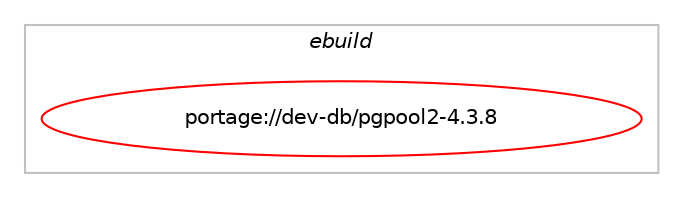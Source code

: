 digraph prolog {

# *************
# Graph options
# *************

newrank=true;
concentrate=true;
compound=true;
graph [rankdir=LR,fontname=Helvetica,fontsize=10,ranksep=1.5];#, ranksep=2.5, nodesep=0.2];
edge  [arrowhead=vee];
node  [fontname=Helvetica,fontsize=10];

# **********
# The ebuild
# **********

subgraph cluster_leftcol {
color=gray;
label=<<i>ebuild</i>>;
id [label="portage://dev-db/pgpool2-4.3.8", color=red, width=4, href="../dev-db/pgpool2-4.3.8.svg"];
}

# ****************
# The dependencies
# ****************

subgraph cluster_midcol {
color=gray;
label=<<i>dependencies</i>>;
subgraph cluster_compile {
fillcolor="#eeeeee";
style=filled;
label=<<i>compile</i>>;
# *** BEGIN UNKNOWN DEPENDENCY TYPE (TODO) ***
# id -> equal(use_conditional_group(positive,memcached,portage://dev-db/pgpool2-4.3.8,[package_dependency(portage://dev-db/pgpool2-4.3.8,install,no,dev-libs,libmemcached,none,[,,],[],[])]))
# *** END UNKNOWN DEPENDENCY TYPE (TODO) ***

# *** BEGIN UNKNOWN DEPENDENCY TYPE (TODO) ***
# id -> equal(use_conditional_group(positive,pam,portage://dev-db/pgpool2-4.3.8,[package_dependency(portage://dev-db/pgpool2-4.3.8,install,no,sys-auth,pambase,none,[,,],[],[])]))
# *** END UNKNOWN DEPENDENCY TYPE (TODO) ***

# *** BEGIN UNKNOWN DEPENDENCY TYPE (TODO) ***
# id -> equal(use_conditional_group(positive,postgres_targets_postgres12,portage://dev-db/pgpool2-4.3.8,[package_dependency(portage://dev-db/pgpool2-4.3.8,install,no,dev-db,postgresql,none,[,,],[slot(12),equal],[])]))
# *** END UNKNOWN DEPENDENCY TYPE (TODO) ***

# *** BEGIN UNKNOWN DEPENDENCY TYPE (TODO) ***
# id -> equal(use_conditional_group(positive,postgres_targets_postgres13,portage://dev-db/pgpool2-4.3.8,[package_dependency(portage://dev-db/pgpool2-4.3.8,install,no,dev-db,postgresql,none,[,,],[slot(13),equal],[])]))
# *** END UNKNOWN DEPENDENCY TYPE (TODO) ***

# *** BEGIN UNKNOWN DEPENDENCY TYPE (TODO) ***
# id -> equal(use_conditional_group(positive,postgres_targets_postgres14,portage://dev-db/pgpool2-4.3.8,[package_dependency(portage://dev-db/pgpool2-4.3.8,install,no,dev-db,postgresql,none,[,,],[slot(14),equal],[])]))
# *** END UNKNOWN DEPENDENCY TYPE (TODO) ***

# *** BEGIN UNKNOWN DEPENDENCY TYPE (TODO) ***
# id -> equal(use_conditional_group(positive,postgres_targets_postgres15,portage://dev-db/pgpool2-4.3.8,[package_dependency(portage://dev-db/pgpool2-4.3.8,install,no,dev-db,postgresql,none,[,,],[slot(15),equal],[])]))
# *** END UNKNOWN DEPENDENCY TYPE (TODO) ***

# *** BEGIN UNKNOWN DEPENDENCY TYPE (TODO) ***
# id -> equal(use_conditional_group(positive,ssl,portage://dev-db/pgpool2-4.3.8,[package_dependency(portage://dev-db/pgpool2-4.3.8,install,no,dev-libs,openssl,none,[,,],[slot(0),equal],[])]))
# *** END UNKNOWN DEPENDENCY TYPE (TODO) ***

# *** BEGIN UNKNOWN DEPENDENCY TYPE (TODO) ***
# id -> equal(package_dependency(portage://dev-db/pgpool2-4.3.8,install,no,acct-user,pgpool,none,[,,],[],[]))
# *** END UNKNOWN DEPENDENCY TYPE (TODO) ***

# *** BEGIN UNKNOWN DEPENDENCY TYPE (TODO) ***
# id -> equal(package_dependency(portage://dev-db/pgpool2-4.3.8,install,no,net-libs,libnsl,none,[,,],[slot(0),equal],[]))
# *** END UNKNOWN DEPENDENCY TYPE (TODO) ***

# *** BEGIN UNKNOWN DEPENDENCY TYPE (TODO) ***
# id -> equal(package_dependency(portage://dev-db/pgpool2-4.3.8,install,no,sys-devel,bison,none,[,,],[],[]))
# *** END UNKNOWN DEPENDENCY TYPE (TODO) ***

# *** BEGIN UNKNOWN DEPENDENCY TYPE (TODO) ***
# id -> equal(package_dependency(portage://dev-db/pgpool2-4.3.8,install,no,virtual,libcrypt,none,[,,],any_same_slot,[]))
# *** END UNKNOWN DEPENDENCY TYPE (TODO) ***

# *** BEGIN UNKNOWN DEPENDENCY TYPE (TODO) ***
# id -> equal(package_dependency(portage://dev-db/pgpool2-4.3.8,install,no,virtual,pkgconfig,none,[,,],[],[]))
# *** END UNKNOWN DEPENDENCY TYPE (TODO) ***

}
subgraph cluster_compileandrun {
fillcolor="#eeeeee";
style=filled;
label=<<i>compile and run</i>>;
}
subgraph cluster_run {
fillcolor="#eeeeee";
style=filled;
label=<<i>run</i>>;
# *** BEGIN UNKNOWN DEPENDENCY TYPE (TODO) ***
# id -> equal(use_conditional_group(positive,memcached,portage://dev-db/pgpool2-4.3.8,[package_dependency(portage://dev-db/pgpool2-4.3.8,run,no,dev-libs,libmemcached,none,[,,],[],[])]))
# *** END UNKNOWN DEPENDENCY TYPE (TODO) ***

# *** BEGIN UNKNOWN DEPENDENCY TYPE (TODO) ***
# id -> equal(use_conditional_group(positive,pam,portage://dev-db/pgpool2-4.3.8,[package_dependency(portage://dev-db/pgpool2-4.3.8,run,no,sys-auth,pambase,none,[,,],[],[])]))
# *** END UNKNOWN DEPENDENCY TYPE (TODO) ***

# *** BEGIN UNKNOWN DEPENDENCY TYPE (TODO) ***
# id -> equal(use_conditional_group(positive,postgres_targets_postgres12,portage://dev-db/pgpool2-4.3.8,[package_dependency(portage://dev-db/pgpool2-4.3.8,run,no,dev-db,postgresql,none,[,,],[slot(12),equal],[])]))
# *** END UNKNOWN DEPENDENCY TYPE (TODO) ***

# *** BEGIN UNKNOWN DEPENDENCY TYPE (TODO) ***
# id -> equal(use_conditional_group(positive,postgres_targets_postgres13,portage://dev-db/pgpool2-4.3.8,[package_dependency(portage://dev-db/pgpool2-4.3.8,run,no,dev-db,postgresql,none,[,,],[slot(13),equal],[])]))
# *** END UNKNOWN DEPENDENCY TYPE (TODO) ***

# *** BEGIN UNKNOWN DEPENDENCY TYPE (TODO) ***
# id -> equal(use_conditional_group(positive,postgres_targets_postgres14,portage://dev-db/pgpool2-4.3.8,[package_dependency(portage://dev-db/pgpool2-4.3.8,run,no,dev-db,postgresql,none,[,,],[slot(14),equal],[])]))
# *** END UNKNOWN DEPENDENCY TYPE (TODO) ***

# *** BEGIN UNKNOWN DEPENDENCY TYPE (TODO) ***
# id -> equal(use_conditional_group(positive,postgres_targets_postgres15,portage://dev-db/pgpool2-4.3.8,[package_dependency(portage://dev-db/pgpool2-4.3.8,run,no,dev-db,postgresql,none,[,,],[slot(15),equal],[])]))
# *** END UNKNOWN DEPENDENCY TYPE (TODO) ***

# *** BEGIN UNKNOWN DEPENDENCY TYPE (TODO) ***
# id -> equal(use_conditional_group(positive,ssl,portage://dev-db/pgpool2-4.3.8,[package_dependency(portage://dev-db/pgpool2-4.3.8,run,no,dev-libs,openssl,none,[,,],[slot(0),equal],[])]))
# *** END UNKNOWN DEPENDENCY TYPE (TODO) ***

# *** BEGIN UNKNOWN DEPENDENCY TYPE (TODO) ***
# id -> equal(package_dependency(portage://dev-db/pgpool2-4.3.8,run,no,acct-user,pgpool,none,[,,],[],[]))
# *** END UNKNOWN DEPENDENCY TYPE (TODO) ***

# *** BEGIN UNKNOWN DEPENDENCY TYPE (TODO) ***
# id -> equal(package_dependency(portage://dev-db/pgpool2-4.3.8,run,no,net-libs,libnsl,none,[,,],[slot(0),equal],[]))
# *** END UNKNOWN DEPENDENCY TYPE (TODO) ***

# *** BEGIN UNKNOWN DEPENDENCY TYPE (TODO) ***
# id -> equal(package_dependency(portage://dev-db/pgpool2-4.3.8,run,no,virtual,libcrypt,none,[,,],any_same_slot,[]))
# *** END UNKNOWN DEPENDENCY TYPE (TODO) ***

}
}

# **************
# The candidates
# **************

subgraph cluster_choices {
rank=same;
color=gray;
label=<<i>candidates</i>>;

}

}
